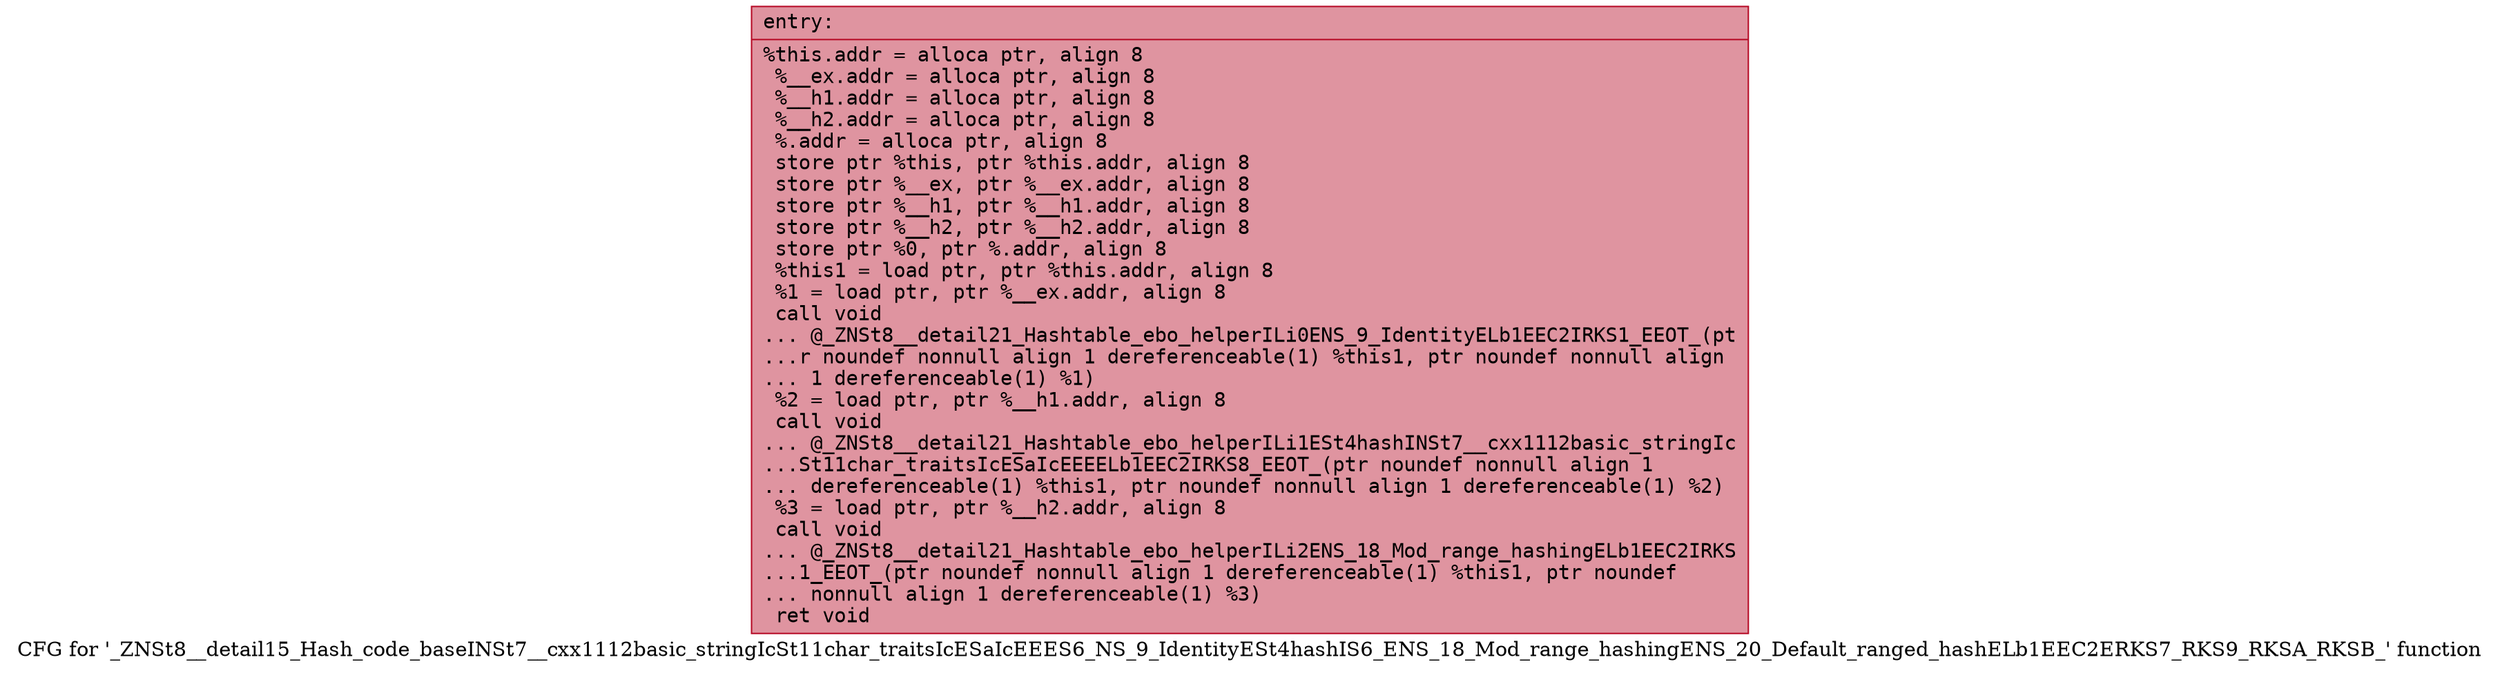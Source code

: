 digraph "CFG for '_ZNSt8__detail15_Hash_code_baseINSt7__cxx1112basic_stringIcSt11char_traitsIcESaIcEEES6_NS_9_IdentityESt4hashIS6_ENS_18_Mod_range_hashingENS_20_Default_ranged_hashELb1EEC2ERKS7_RKS9_RKSA_RKSB_' function" {
	label="CFG for '_ZNSt8__detail15_Hash_code_baseINSt7__cxx1112basic_stringIcSt11char_traitsIcESaIcEEES6_NS_9_IdentityESt4hashIS6_ENS_18_Mod_range_hashingENS_20_Default_ranged_hashELb1EEC2ERKS7_RKS9_RKSA_RKSB_' function";

	Node0x55c7e09bbdb0 [shape=record,color="#b70d28ff", style=filled, fillcolor="#b70d2870" fontname="Courier",label="{entry:\l|  %this.addr = alloca ptr, align 8\l  %__ex.addr = alloca ptr, align 8\l  %__h1.addr = alloca ptr, align 8\l  %__h2.addr = alloca ptr, align 8\l  %.addr = alloca ptr, align 8\l  store ptr %this, ptr %this.addr, align 8\l  store ptr %__ex, ptr %__ex.addr, align 8\l  store ptr %__h1, ptr %__h1.addr, align 8\l  store ptr %__h2, ptr %__h2.addr, align 8\l  store ptr %0, ptr %.addr, align 8\l  %this1 = load ptr, ptr %this.addr, align 8\l  %1 = load ptr, ptr %__ex.addr, align 8\l  call void\l... @_ZNSt8__detail21_Hashtable_ebo_helperILi0ENS_9_IdentityELb1EEC2IRKS1_EEOT_(pt\l...r noundef nonnull align 1 dereferenceable(1) %this1, ptr noundef nonnull align\l... 1 dereferenceable(1) %1)\l  %2 = load ptr, ptr %__h1.addr, align 8\l  call void\l... @_ZNSt8__detail21_Hashtable_ebo_helperILi1ESt4hashINSt7__cxx1112basic_stringIc\l...St11char_traitsIcESaIcEEEELb1EEC2IRKS8_EEOT_(ptr noundef nonnull align 1\l... dereferenceable(1) %this1, ptr noundef nonnull align 1 dereferenceable(1) %2)\l  %3 = load ptr, ptr %__h2.addr, align 8\l  call void\l... @_ZNSt8__detail21_Hashtable_ebo_helperILi2ENS_18_Mod_range_hashingELb1EEC2IRKS\l...1_EEOT_(ptr noundef nonnull align 1 dereferenceable(1) %this1, ptr noundef\l... nonnull align 1 dereferenceable(1) %3)\l  ret void\l}"];
}
